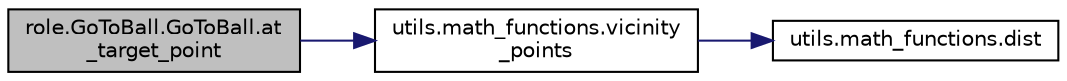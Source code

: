 digraph "role.GoToBall.GoToBall.at_target_point"
{
 // INTERACTIVE_SVG=YES
  edge [fontname="Helvetica",fontsize="10",labelfontname="Helvetica",labelfontsize="10"];
  node [fontname="Helvetica",fontsize="10",shape=record];
  rankdir="LR";
  Node1 [label="role.GoToBall.GoToBall.at\l_target_point",height=0.2,width=0.4,color="black", fillcolor="grey75", style="filled", fontcolor="black"];
  Node1 -> Node2 [color="midnightblue",fontsize="10",style="solid",fontname="Helvetica"];
  Node2 [label="utils.math_functions.vicinity\l_points",height=0.2,width=0.4,color="black", fillcolor="white", style="filled",URL="$d6/d83/namespaceutils_1_1math__functions.html#add6f7ce093f2084ecc440852873cbf79"];
  Node2 -> Node3 [color="midnightblue",fontsize="10",style="solid",fontname="Helvetica"];
  Node3 [label="utils.math_functions.dist",height=0.2,width=0.4,color="black", fillcolor="white", style="filled",URL="$d6/d83/namespaceutils_1_1math__functions.html#a75d840d8cbf719630bbb23997efdbb0e"];
}
